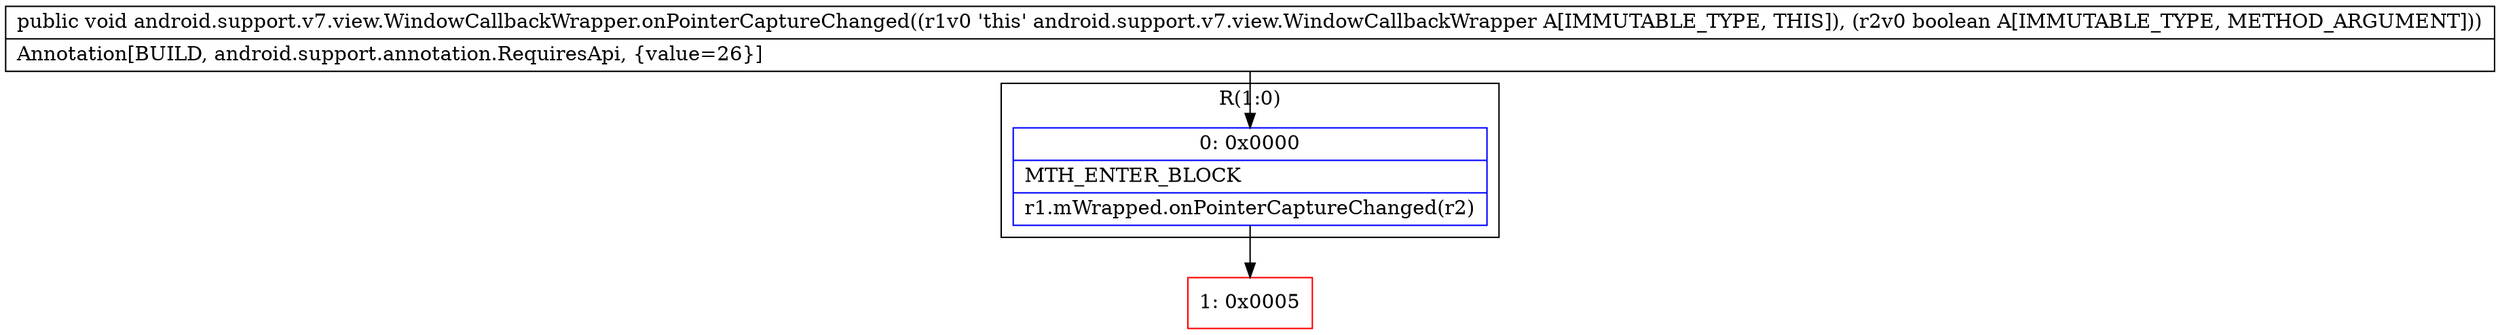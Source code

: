 digraph "CFG forandroid.support.v7.view.WindowCallbackWrapper.onPointerCaptureChanged(Z)V" {
subgraph cluster_Region_1870859115 {
label = "R(1:0)";
node [shape=record,color=blue];
Node_0 [shape=record,label="{0\:\ 0x0000|MTH_ENTER_BLOCK\l|r1.mWrapped.onPointerCaptureChanged(r2)\l}"];
}
Node_1 [shape=record,color=red,label="{1\:\ 0x0005}"];
MethodNode[shape=record,label="{public void android.support.v7.view.WindowCallbackWrapper.onPointerCaptureChanged((r1v0 'this' android.support.v7.view.WindowCallbackWrapper A[IMMUTABLE_TYPE, THIS]), (r2v0 boolean A[IMMUTABLE_TYPE, METHOD_ARGUMENT]))  | Annotation[BUILD, android.support.annotation.RequiresApi, \{value=26\}]\l}"];
MethodNode -> Node_0;
Node_0 -> Node_1;
}

